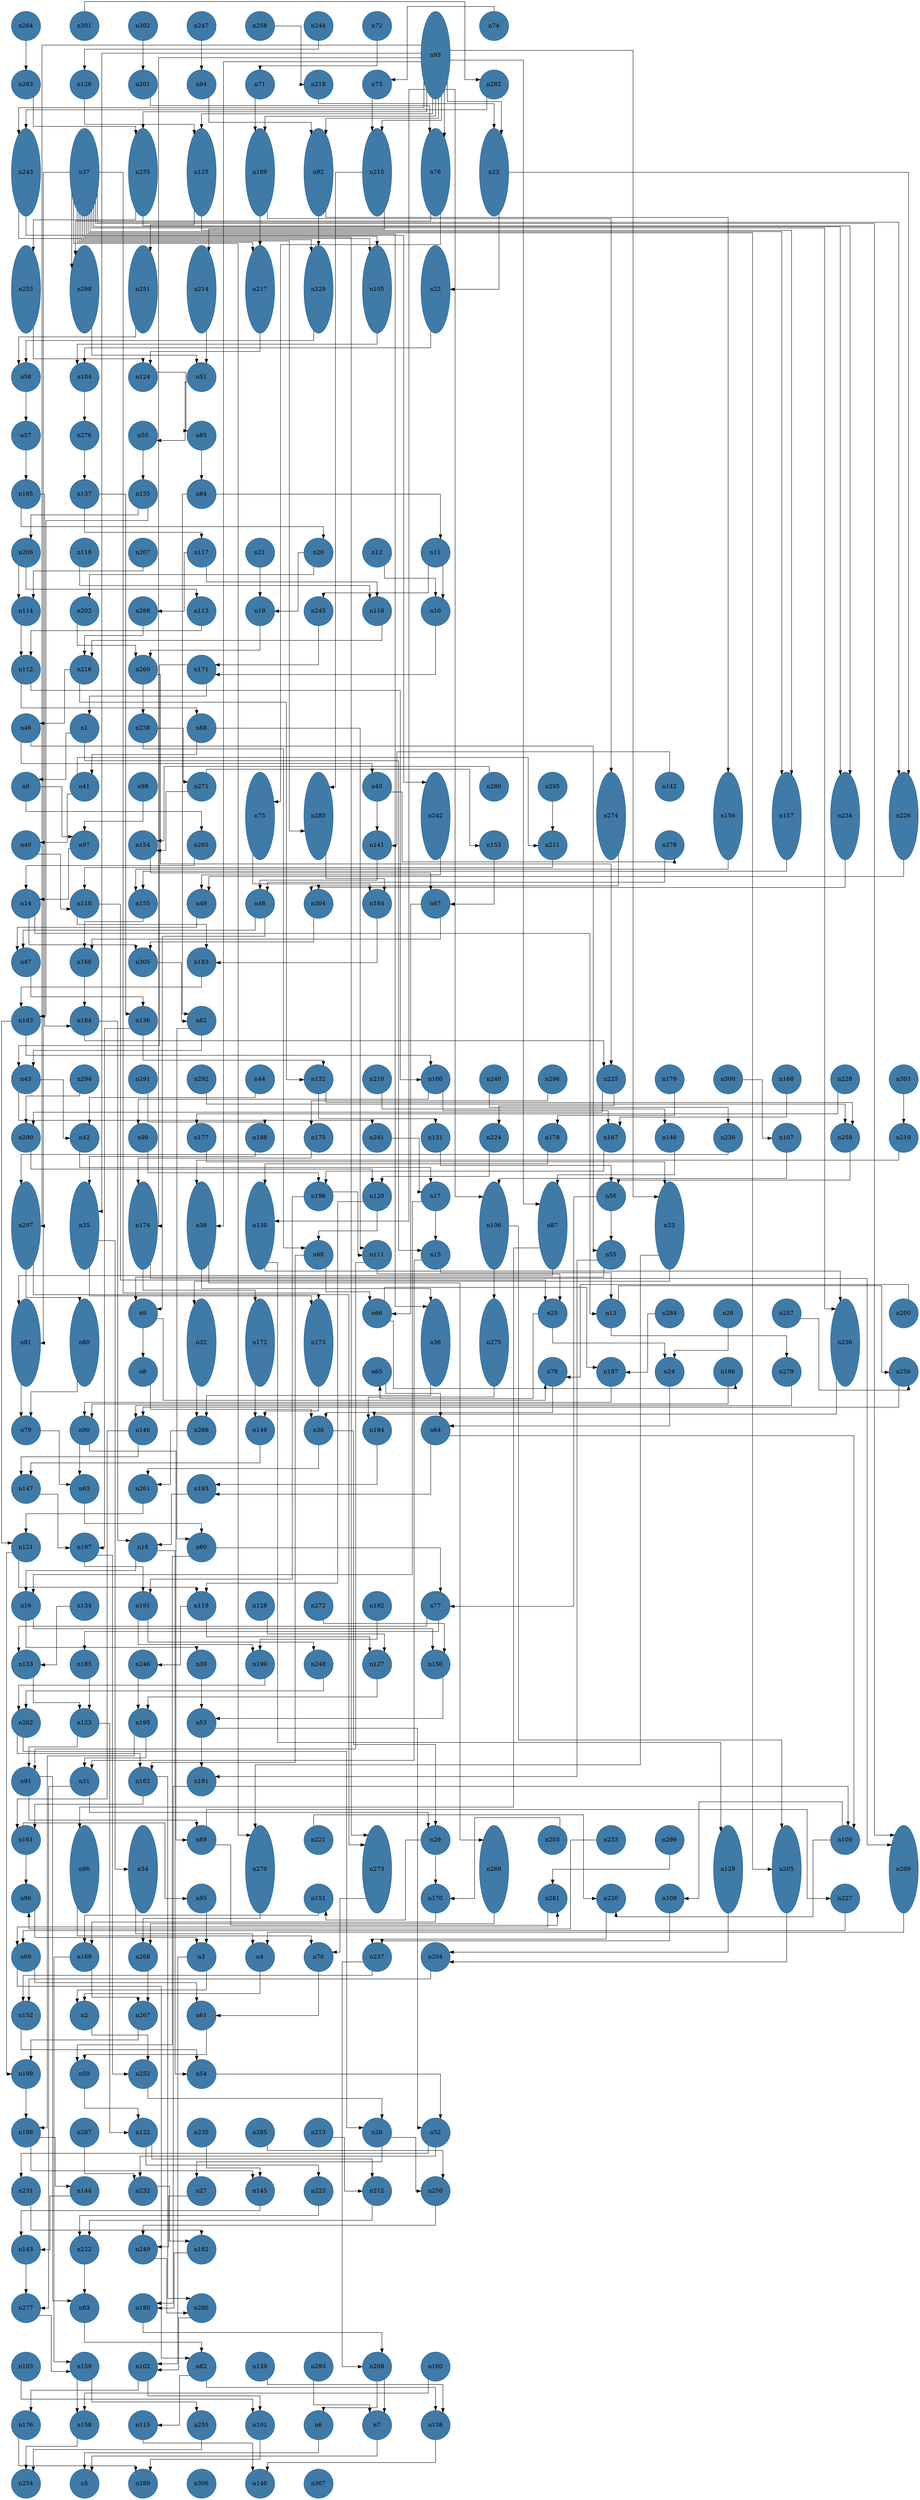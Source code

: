 //do not use DOT to generate pdf use NEATO or FDP
digraph{
layout="neato";
splines="ortho";
n264[shape="ellipse", style="filled", color="#004E8ABF", pos="0,86!", height="1", width="1"];
n264 -> n263;
n301[shape="ellipse", style="filled", color="#004E8ABF", pos="2,86!", height="1", width="1"];
n301 -> n282;
n302[shape="ellipse", style="filled", color="#004E8ABF", pos="4,86!", height="1", width="1"];
n302 -> n201;
n247[shape="ellipse", style="filled", color="#004E8ABF", pos="6,86!", height="1", width="1"];
n247 -> n94;
n258[shape="ellipse", style="filled", color="#004E8ABF", pos="8,86!", height="1", width="1"];
n258 -> n218;
n244[shape="ellipse", style="filled", color="#004E8ABF", pos="10,86!", height="1", width="1"];
n244 -> n126;
n72[shape="ellipse", style="filled", color="#004E8ABF", pos="12,86!", height="1", width="1"];
n72 -> n71;
n93[shape="ellipse", style="filled", color="#004E8ABF", pos="14,85!", height="3", width="1"];
n93 -> n92;
n93 -> n87;
n93 -> n76;
n93 -> n23;
n93 -> n33;
n93 -> n297;
n93 -> n35;
n93 -> n243;
n93 -> n174;
n93 -> n38;
n93 -> n130;
n93 -> n125;
n93 -> n235;
n93 -> n189;
n93 -> n215;
n93 -> n106;
n74[shape="ellipse", style="filled", color="#004E8ABF", pos="16,86!", height="1", width="1"];
n74 -> n73;
n263[shape="ellipse", style="filled", color="#004E8ABF", pos="0,84!", height="1", width="1"];
n263 -> n235;
n126[shape="ellipse", style="filled", color="#004E8ABF", pos="2,84!", height="1", width="1"];
n126 -> n125;
n201[shape="ellipse", style="filled", color="#004E8ABF", pos="4,84!", height="1", width="1"];
n201 -> n76;
n94[shape="ellipse", style="filled", color="#004E8ABF", pos="6,84!", height="1", width="1"];
n94 -> n92;
n71[shape="ellipse", style="filled", color="#004E8ABF", pos="8,84!", height="1", width="1"];
n71 -> n189;
n218[shape="ellipse", style="filled", color="#004E8ABF", pos="10,84!", height="1", width="1"];
n218 -> n23;
n73[shape="ellipse", style="filled", color="#004E8ABF", pos="12,84!", height="1", width="1"];
n73 -> n215;
n282[shape="ellipse", style="filled", color="#004E8ABF", pos="16,84!", height="1", width="1"];
n282 -> n243;
n243[shape="ellipse", style="filled", color="#004E8ABF", pos="0,81!", height="3", width="1"];
n243 -> n242;
n243 -> n105;
n37[shape="ellipse", style="filled", color="#004E8ABF", pos="2,81!", height="3", width="1"];
n37 -> n81;
n37 -> n173;
n37 -> n283;
n37 -> n270;
n37 -> n36;
n37 -> n298;
n37 -> n273;
n37 -> n236;
n37 -> n157;
n37 -> n234;
n37 -> n217;
n37 -> n229;
n37 -> n226;
n37 -> n105;
n37 -> n205;
n37 -> n209;
n235[shape="ellipse", style="filled", color="#004E8ABF", pos="4,81!", height="3", width="1"];
n235 -> n253;
n235 -> n234;
n125[shape="ellipse", style="filled", color="#004E8ABF", pos="6,81!", height="3", width="1"];
n125 -> n251;
n125 -> n157;
n189[shape="ellipse", style="filled", color="#004E8ABF", pos="8,81!", height="3", width="1"];
n189 -> n274;
n189 -> n217;
n92[shape="ellipse", style="filled", color="#004E8ABF", pos="10,81!", height="3", width="1"];
n92 -> n156;
n92 -> n229;
n215[shape="ellipse", style="filled", color="#004E8ABF", pos="12,81!", height="3", width="1"];
n215 -> n214;
n215 -> n283;
n76[shape="ellipse", style="filled", color="#004E8ABF", pos="14,81!", height="3", width="1"];
n76 -> n298;
n76 -> n75;
n23[shape="ellipse", style="filled", color="#004E8ABF", pos="16,81!", height="3", width="1"];
n23 -> n226;
n23 -> n22;
n253[shape="ellipse", style="filled", color="#004E8ABF", pos="0,77!", height="3", width="1"];
n253 -> n124;
n298[shape="ellipse", style="filled", color="#004E8ABF", pos="2,77!", height="3", width="1"];
n298 -> n51;
n251[shape="ellipse", style="filled", color="#004E8ABF", pos="4,77!", height="3", width="1"];
n251 -> n58;
n214[shape="ellipse", style="filled", color="#004E8ABF", pos="6,77!", height="3", width="1"];
n214 -> n51;
n217[shape="ellipse", style="filled", color="#004E8ABF", pos="8,77!", height="3", width="1"];
n217 -> n124;
n229[shape="ellipse", style="filled", color="#004E8ABF", pos="10,77!", height="3", width="1"];
n229 -> n58;
n105[shape="ellipse", style="filled", color="#004E8ABF", pos="12,77!", height="3", width="1"];
n105 -> n104;
n22[shape="ellipse", style="filled", color="#004E8ABF", pos="14,77!", height="3", width="1"];
n22 -> n104;
n58[shape="ellipse", style="filled", color="#004E8ABF", pos="0,74!", height="1", width="1"];
n58 -> n57;
n104[shape="ellipse", style="filled", color="#004E8ABF", pos="2,74!", height="1", width="1"];
n104 -> n276;
n124[shape="ellipse", style="filled", color="#004E8ABF", pos="4,74!", height="1", width="1"];
n124 -> n85;
n51[shape="ellipse", style="filled", color="#004E8ABF", pos="6,74!", height="1", width="1"];
n51 -> n50;
n57[shape="ellipse", style="filled", color="#004E8ABF", pos="0,72!", height="1", width="1"];
n57 -> n165;
n276[shape="ellipse", style="filled", color="#004E8ABF", pos="2,72!", height="1", width="1"];
n276 -> n137;
n50[shape="ellipse", style="filled", color="#004E8ABF", pos="4,72!", height="1", width="1"];
n50 -> n135;
n85[shape="ellipse", style="filled", color="#004E8ABF", pos="6,72!", height="1", width="1"];
n85 -> n84;
n165[shape="ellipse", style="filled", color="#004E8ABF", pos="0,70!", height="1", width="1"];
n165 -> n164;
n165 -> n20;
n137[shape="ellipse", style="filled", color="#004E8ABF", pos="2,70!", height="1", width="1"];
n137 -> n136;
n137 -> n117;
n135[shape="ellipse", style="filled", color="#004E8ABF", pos="4,70!", height="1", width="1"];
n135 -> n163;
n135 -> n206;
n84[shape="ellipse", style="filled", color="#004E8ABF", pos="6,70!", height="1", width="1"];
n84 -> n62;
n84 -> n11;
n206[shape="ellipse", style="filled", color="#004E8ABF", pos="0,68!", height="1", width="1"];
n206 -> n114;
n206 -> n113;
n118[shape="ellipse", style="filled", color="#004E8ABF", pos="2,68!", height="1", width="1"];
n118 -> n116;
n207[shape="ellipse", style="filled", color="#004E8ABF", pos="4,68!", height="1", width="1"];
n207 -> n114;
n117[shape="ellipse", style="filled", color="#004E8ABF", pos="6,68!", height="1", width="1"];
n117 -> n288;
n117 -> n116;
n21[shape="ellipse", style="filled", color="#004E8ABF", pos="8,68!", height="1", width="1"];
n21 -> n19;
n20[shape="ellipse", style="filled", color="#004E8ABF", pos="10,68!", height="1", width="1"];
n20 -> n202;
n20 -> n19;
n12[shape="ellipse", style="filled", color="#004E8ABF", pos="12,68!", height="1", width="1"];
n12 -> n10;
n11[shape="ellipse", style="filled", color="#004E8ABF", pos="14,68!", height="1", width="1"];
n11 -> n245;
n11 -> n10;
n114[shape="ellipse", style="filled", color="#004E8ABF", pos="0,66!", height="1", width="1"];
n114 -> n112;
n202[shape="ellipse", style="filled", color="#004E8ABF", pos="2,66!", height="1", width="1"];
n202 -> n260;
n288[shape="ellipse", style="filled", color="#004E8ABF", pos="4,66!", height="1", width="1"];
n288 -> n216;
n113[shape="ellipse", style="filled", color="#004E8ABF", pos="6,66!", height="1", width="1"];
n113 -> n112;
n19[shape="ellipse", style="filled", color="#004E8ABF", pos="8,66!", height="1", width="1"];
n19 -> n260;
n245[shape="ellipse", style="filled", color="#004E8ABF", pos="10,66!", height="1", width="1"];
n245 -> n171;
n116[shape="ellipse", style="filled", color="#004E8ABF", pos="12,66!", height="1", width="1"];
n116 -> n216;
n10[shape="ellipse", style="filled", color="#004E8ABF", pos="14,66!", height="1", width="1"];
n10 -> n171;
n112[shape="ellipse", style="filled", color="#004E8ABF", pos="0,64!", height="1", width="1"];
n112 -> n100;
n112 -> n88;
n216[shape="ellipse", style="filled", color="#004E8ABF", pos="2,64!", height="1", width="1"];
n216 -> n132;
n216 -> n46;
n260[shape="ellipse", style="filled", color="#004E8ABF", pos="4,64!", height="1", width="1"];
n260 -> n225;
n260 -> n238;
n171[shape="ellipse", style="filled", color="#004E8ABF", pos="6,64!", height="1", width="1"];
n171 -> n1;
n171 -> n43;
n46[shape="ellipse", style="filled", color="#004E8ABF", pos="0,62!", height="1", width="1"];
n46 -> n45;
n46 -> n55;
n1[shape="ellipse", style="filled", color="#004E8ABF", pos="2,62!", height="1", width="1"];
n1 -> n0;
n1 -> n15;
n238[shape="ellipse", style="filled", color="#004E8ABF", pos="4,62!", height="1", width="1"];
n238 -> n68;
n238 -> n271;
n88[shape="ellipse", style="filled", color="#004E8ABF", pos="6,62!", height="1", width="1"];
n88 -> n111;
n88 -> n41;
n0[shape="ellipse", style="filled", color="#004E8ABF", pos="0,60!", height="1", width="1"];
n0 -> n265;
n0 -> n97;
n41[shape="ellipse", style="filled", color="#004E8ABF", pos="2,60!", height="1", width="1"];
n41 -> n211;
n41 -> n40;
n98[shape="ellipse", style="filled", color="#004E8ABF", pos="4,60!", height="1", width="1"];
n98 -> n97;
n271[shape="ellipse", style="filled", color="#004E8ABF", pos="6,60!", height="1", width="1"];
n271 -> n154;
n271 -> n153;
n75[shape="ellipse", style="filled", color="#004E8ABF", pos="8,59!", height="3", width="1"];
n75 -> n184;
n283[shape="ellipse", style="filled", color="#004E8ABF", pos="10,59!", height="3", width="1"];
n283 -> n184;
n45[shape="ellipse", style="filled", color="#004E8ABF", pos="12,60!", height="1", width="1"];
n45 -> n141;
n45 -> n278;
n242[shape="ellipse", style="filled", color="#004E8ABF", pos="14,59!", height="3", width="1"];
n242 -> n49;
n286[shape="ellipse", style="filled", color="#004E8ABF", pos="16,60!", height="1", width="1"];
n286 -> n154;
n295[shape="ellipse", style="filled", color="#004E8ABF", pos="18,60!", height="1", width="1"];
n295 -> n211;
n274[shape="ellipse", style="filled", color="#004E8ABF", pos="20,59!", height="3", width="1"];
n274 -> n304;
n142[shape="ellipse", style="filled", color="#004E8ABF", pos="22,60!", height="1", width="1"];
n142 -> n141;
n156[shape="ellipse", style="filled", color="#004E8ABF", pos="24,59!", height="3", width="1"];
n156 -> n155;
n157[shape="ellipse", style="filled", color="#004E8ABF", pos="26,59!", height="3", width="1"];
n157 -> n155;
n234[shape="ellipse", style="filled", color="#004E8ABF", pos="28,59!", height="3", width="1"];
n234 -> n304;
n226[shape="ellipse", style="filled", color="#004E8ABF", pos="30,59!", height="3", width="1"];
n226 -> n49;
n40[shape="ellipse", style="filled", color="#004E8ABF", pos="0,58!", height="1", width="1"];
n40 -> n110;
n97[shape="ellipse", style="filled", color="#004E8ABF", pos="2,58!", height="1", width="1"];
n97 -> n14;
n154[shape="ellipse", style="filled", color="#004E8ABF", pos="4,58!", height="1", width="1"];
n154 -> n67;
n265[shape="ellipse", style="filled", color="#004E8ABF", pos="6,58!", height="1", width="1"];
n265 -> n14;
n141[shape="ellipse", style="filled", color="#004E8ABF", pos="12,58!", height="1", width="1"];
n141 -> n48;
n153[shape="ellipse", style="filled", color="#004E8ABF", pos="16,58!", height="1", width="1"];
n153 -> n67;
n211[shape="ellipse", style="filled", color="#004E8ABF", pos="18,58!", height="1", width="1"];
n211 -> n110;
n278[shape="ellipse", style="filled", color="#004E8ABF", pos="22,58!", height="1", width="1"];
n278 -> n48;
n14[shape="ellipse", style="filled", color="#004E8ABF", pos="0,56!", height="1", width="1"];
n14 -> n13;
n14 -> n305;
n110[shape="ellipse", style="filled", color="#004E8ABF", pos="2,56!", height="1", width="1"];
n110 -> n25;
n110 -> n183;
n155[shape="ellipse", style="filled", color="#004E8ABF", pos="4,56!", height="1", width="1"];
n155 -> n166;
n49[shape="ellipse", style="filled", color="#004E8ABF", pos="6,56!", height="1", width="1"];
n49 -> n47;
n48[shape="ellipse", style="filled", color="#004E8ABF", pos="8,56!", height="1", width="1"];
n48 -> n47;
n48 -> n9;
n304[shape="ellipse", style="filled", color="#004E8ABF", pos="10,56!", height="1", width="1"];
n304 -> n305;
n184[shape="ellipse", style="filled", color="#004E8ABF", pos="12,56!", height="1", width="1"];
n184 -> n183;
n67[shape="ellipse", style="filled", color="#004E8ABF", pos="14,56!", height="1", width="1"];
n67 -> n166;
n67 -> n66;
n47[shape="ellipse", style="filled", color="#004E8ABF", pos="0,54!", height="1", width="1"];
n47 -> n136;
n166[shape="ellipse", style="filled", color="#004E8ABF", pos="2,54!", height="1", width="1"];
n166 -> n164;
n305[shape="ellipse", style="filled", color="#004E8ABF", pos="4,54!", height="1", width="1"];
n305 -> n62;
n183[shape="ellipse", style="filled", color="#004E8ABF", pos="6,54!", height="1", width="1"];
n183 -> n163;
n163[shape="ellipse", style="filled", color="#004E8ABF", pos="0,52!", height="1", width="1"];
n163 -> n121;
n163 -> n100;
n164[shape="ellipse", style="filled", color="#004E8ABF", pos="2,52!", height="1", width="1"];
n164 -> n18;
n164 -> n225;
n136[shape="ellipse", style="filled", color="#004E8ABF", pos="4,52!", height="1", width="1"];
n136 -> n132;
n136 -> n197;
n62[shape="ellipse", style="filled", color="#004E8ABF", pos="6,52!", height="1", width="1"];
n62 -> n60;
n62 -> n43;
n43[shape="ellipse", style="filled", color="#004E8ABF", pos="0,50!", height="1", width="1"];
n43 -> n241;
n43 -> n42;
n294[shape="ellipse", style="filled", color="#004E8ABF", pos="2,50!", height="1", width="1"];
n294 -> n290;
n291[shape="ellipse", style="filled", color="#004E8ABF", pos="4,50!", height="1", width="1"];
n291 -> n188;
n292[shape="ellipse", style="filled", color="#004E8ABF", pos="6,50!", height="1", width="1"];
n292 -> n259;
n44[shape="ellipse", style="filled", color="#004E8ABF", pos="8,50!", height="1", width="1"];
n44 -> n42;
n132[shape="ellipse", style="filled", color="#004E8ABF", pos="10,50!", height="1", width="1"];
n132 -> n131;
n132 -> n259;
n210[shape="ellipse", style="filled", color="#004E8ABF", pos="12,50!", height="1", width="1"];
n210 -> n146;
n100[shape="ellipse", style="filled", color="#004E8ABF", pos="14,50!", height="1", width="1"];
n100 -> n167;
n100 -> n99;
n240[shape="ellipse", style="filled", color="#004E8ABF", pos="16,50!", height="1", width="1"];
n240 -> n239;
n296[shape="ellipse", style="filled", color="#004E8ABF", pos="18,50!", height="1", width="1"];
n296 -> n175;
n225[shape="ellipse", style="filled", color="#004E8ABF", pos="20,50!", height="1", width="1"];
n225 -> n224;
n225 -> n290;
n179[shape="ellipse", style="filled", color="#004E8ABF", pos="22,50!", height="1", width="1"];
n179 -> n178;
n300[shape="ellipse", style="filled", color="#004E8ABF", pos="24,50!", height="1", width="1"];
n300 -> n107;
n168[shape="ellipse", style="filled", color="#004E8ABF", pos="26,50!", height="1", width="1"];
n168 -> n167;
n228[shape="ellipse", style="filled", color="#004E8ABF", pos="28,50!", height="1", width="1"];
n228 -> n177;
n303[shape="ellipse", style="filled", color="#004E8ABF", pos="30,50!", height="1", width="1"];
n303 -> n219;
n290[shape="ellipse", style="filled", color="#004E8ABF", pos="0,48!", height="1", width="1"];
n290 -> n120;
n42[shape="ellipse", style="filled", color="#004E8ABF", pos="2,48!", height="1", width="1"];
n42 -> n17;
n99[shape="ellipse", style="filled", color="#004E8ABF", pos="4,48!", height="1", width="1"];
n99 -> n196;
n177[shape="ellipse", style="filled", color="#004E8ABF", pos="6,48!", height="1", width="1"];
n177 -> n33;
n188[shape="ellipse", style="filled", color="#004E8ABF", pos="8,48!", height="1", width="1"];
n188 -> n35;
n175[shape="ellipse", style="filled", color="#004E8ABF", pos="10,48!", height="1", width="1"];
n175 -> n174;
n241[shape="ellipse", style="filled", color="#004E8ABF", pos="12,48!", height="1", width="1"];
n241 -> n17;
n131[shape="ellipse", style="filled", color="#004E8ABF", pos="14,48!", height="1", width="1"];
n131 -> n56;
n224[shape="ellipse", style="filled", color="#004E8ABF", pos="16,48!", height="1", width="1"];
n224 -> n120;
n178[shape="ellipse", style="filled", color="#004E8ABF", pos="18,48!", height="1", width="1"];
n178 -> n130;
n167[shape="ellipse", style="filled", color="#004E8ABF", pos="20,48!", height="1", width="1"];
n167 -> n196;
n146[shape="ellipse", style="filled", color="#004E8ABF", pos="22,48!", height="1", width="1"];
n146 -> n87;
n239[shape="ellipse", style="filled", color="#004E8ABF", pos="24,48!", height="1", width="1"];
n239 -> n297;
n107[shape="ellipse", style="filled", color="#004E8ABF", pos="26,48!", height="1", width="1"];
n107 -> n106;
n259[shape="ellipse", style="filled", color="#004E8ABF", pos="28,48!", height="1", width="1"];
n259 -> n56;
n219[shape="ellipse", style="filled", color="#004E8ABF", pos="30,48!", height="1", width="1"];
n219 -> n38;
n297[shape="ellipse", style="filled", color="#004E8ABF", pos="0,45!", height="3", width="1"];
n297 -> n273;
n297 -> n80;
n35[shape="ellipse", style="filled", color="#004E8ABF", pos="2,45!", height="3", width="1"];
n35 -> n173;
n35 -> n34;
n174[shape="ellipse", style="filled", color="#004E8ABF", pos="4,45!", height="3", width="1"];
n174 -> n172;
n174 -> n209;
n38[shape="ellipse", style="filled", color="#004E8ABF", pos="6,45!", height="3", width="1"];
n38 -> n36;
n38 -> n269;
n130[shape="ellipse", style="filled", color="#004E8ABF", pos="8,45!", height="3", width="1"];
n130 -> n236;
n130 -> n129;
n196[shape="ellipse", style="filled", color="#004E8ABF", pos="10,46!", height="1", width="1"];
n196 -> n111;
n196 -> n191;
n120[shape="ellipse", style="filled", color="#004E8ABF", pos="12,46!", height="1", width="1"];
n120 -> n68;
n120 -> n119;
n17[shape="ellipse", style="filled", color="#004E8ABF", pos="14,46!", height="1", width="1"];
n17 -> n16;
n17 -> n15;
n106[shape="ellipse", style="filled", color="#004E8ABF", pos="16,45!", height="3", width="1"];
n106 -> n275;
n106 -> n205;
n87[shape="ellipse", style="filled", color="#004E8ABF", pos="18,45!", height="3", width="1"];
n87 -> n81;
n87 -> n86;
n56[shape="ellipse", style="filled", color="#004E8ABF", pos="20,46!", height="1", width="1"];
n56 -> n55;
n56 -> n77;
n33[shape="ellipse", style="filled", color="#004E8ABF", pos="22,45!", height="3", width="1"];
n33 -> n32;
n33 -> n270;
n68[shape="ellipse", style="filled", color="#004E8ABF", pos="10,44!", height="1", width="1"];
n68 -> n162;
n68 -> n66;
n111[shape="ellipse", style="filled", color="#004E8ABF", pos="12,44!", height="1", width="1"];
n111 -> n25;
n111 -> n91;
n15[shape="ellipse", style="filled", color="#004E8ABF", pos="14,44!", height="1", width="1"];
n15 -> n13;
n15 -> n31;
n55[shape="ellipse", style="filled", color="#004E8ABF", pos="20,44!", height="1", width="1"];
n55 -> n9;
n55 -> n181;
n81[shape="ellipse", style="filled", color="#004E8ABF", pos="0,41!", height="3", width="1"];
n81 -> n79;
n80[shape="ellipse", style="filled", color="#004E8ABF", pos="2,41!", height="3", width="1"];
n80 -> n79;
n9[shape="ellipse", style="filled", color="#004E8ABF", pos="4,42!", height="1", width="1"];
n9 -> n8;
n9 -> n78;
n32[shape="ellipse", style="filled", color="#004E8ABF", pos="6,41!", height="3", width="1"];
n32 -> n266;
n172[shape="ellipse", style="filled", color="#004E8ABF", pos="8,41!", height="3", width="1"];
n172 -> n149;
n173[shape="ellipse", style="filled", color="#004E8ABF", pos="10,41!", height="3", width="1"];
n173 -> n149;
n66[shape="ellipse", style="filled", color="#004E8ABF", pos="12,42!", height="1", width="1"];
n66 -> n187;
n66 -> n186;
n36[shape="ellipse", style="filled", color="#004E8ABF", pos="14,41!", height="3", width="1"];
n36 -> n266;
n275[shape="ellipse", style="filled", color="#004E8ABF", pos="16,41!", height="3", width="1"];
n275 -> n194;
n25[shape="ellipse", style="filled", color="#004E8ABF", pos="18,42!", height="1", width="1"];
n25 -> n24;
n25 -> n65;
n13[shape="ellipse", style="filled", color="#004E8ABF", pos="20,42!", height="1", width="1"];
n13 -> n279;
n13 -> n256;
n284[shape="ellipse", style="filled", color="#004E8ABF", pos="22,42!", height="1", width="1"];
n284 -> n187;
n26[shape="ellipse", style="filled", color="#004E8ABF", pos="24,42!", height="1", width="1"];
n26 -> n24;
n257[shape="ellipse", style="filled", color="#004E8ABF", pos="26,42!", height="1", width="1"];
n257 -> n256;
n236[shape="ellipse", style="filled", color="#004E8ABF", pos="28,41!", height="3", width="1"];
n236 -> n194;
n200[shape="ellipse", style="filled", color="#004E8ABF", pos="30,42!", height="1", width="1"];
n200 -> n78;
n8[shape="ellipse", style="filled", color="#004E8ABF", pos="4,40!", height="1", width="1"];
n8 -> n30;
n65[shape="ellipse", style="filled", color="#004E8ABF", pos="12,40!", height="1", width="1"];
n65 -> n64;
n78[shape="ellipse", style="filled", color="#004E8ABF", pos="18,40!", height="1", width="1"];
n78 -> n30;
n187[shape="ellipse", style="filled", color="#004E8ABF", pos="20,40!", height="1", width="1"];
n187 -> n90;
n24[shape="ellipse", style="filled", color="#004E8ABF", pos="22,40!", height="1", width="1"];
n24 -> n64;
n186[shape="ellipse", style="filled", color="#004E8ABF", pos="24,40!", height="1", width="1"];
n186 -> n90;
n279[shape="ellipse", style="filled", color="#004E8ABF", pos="26,40!", height="1", width="1"];
n279 -> n148;
n256[shape="ellipse", style="filled", color="#004E8ABF", pos="30,40!", height="1", width="1"];
n256 -> n148;
n79[shape="ellipse", style="filled", color="#004E8ABF", pos="0,38!", height="1", width="1"];
n79 -> n63;
n90[shape="ellipse", style="filled", color="#004E8ABF", pos="2,38!", height="1", width="1"];
n90 -> n63;
n90 -> n89;
n148[shape="ellipse", style="filled", color="#004E8ABF", pos="4,38!", height="1", width="1"];
n148 -> n147;
n148 -> n161;
n266[shape="ellipse", style="filled", color="#004E8ABF", pos="6,38!", height="1", width="1"];
n266 -> n261;
n149[shape="ellipse", style="filled", color="#004E8ABF", pos="8,38!", height="1", width="1"];
n149 -> n147;
n30[shape="ellipse", style="filled", color="#004E8ABF", pos="10,38!", height="1", width="1"];
n30 -> n29;
n30 -> n261;
n194[shape="ellipse", style="filled", color="#004E8ABF", pos="12,38!", height="1", width="1"];
n194 -> n193;
n64[shape="ellipse", style="filled", color="#004E8ABF", pos="14,38!", height="1", width="1"];
n64 -> n109;
n64 -> n193;
n147[shape="ellipse", style="filled", color="#004E8ABF", pos="0,36!", height="1", width="1"];
n147 -> n197;
n63[shape="ellipse", style="filled", color="#004E8ABF", pos="2,36!", height="1", width="1"];
n63 -> n60;
n261[shape="ellipse", style="filled", color="#004E8ABF", pos="4,36!", height="1", width="1"];
n261 -> n121;
n193[shape="ellipse", style="filled", color="#004E8ABF", pos="6,36!", height="1", width="1"];
n193 -> n18;
n121[shape="ellipse", style="filled", color="#004E8ABF", pos="0,34!", height="1", width="1"];
n121 -> n199;
n121 -> n119;
n197[shape="ellipse", style="filled", color="#004E8ABF", pos="2,34!", height="1", width="1"];
n197 -> n252;
n197 -> n191;
n18[shape="ellipse", style="filled", color="#004E8ABF", pos="4,34!", height="1", width="1"];
n18 -> n16;
n18 -> n54;
n60[shape="ellipse", style="filled", color="#004E8ABF", pos="6,34!", height="1", width="1"];
n60 -> n59;
n60 -> n77;
n16[shape="ellipse", style="filled", color="#004E8ABF", pos="0,32!", height="1", width="1"];
n16 -> n39;
n16 -> n150;
n134[shape="ellipse", style="filled", color="#004E8ABF", pos="2,32!", height="1", width="1"];
n134 -> n133;
n191[shape="ellipse", style="filled", color="#004E8ABF", pos="4,32!", height="1", width="1"];
n191 -> n190;
n191 -> n248;
n119[shape="ellipse", style="filled", color="#004E8ABF", pos="6,32!", height="1", width="1"];
n119 -> n246;
n119 -> n127;
n128[shape="ellipse", style="filled", color="#004E8ABF", pos="8,32!", height="1", width="1"];
n128 -> n127;
n272[shape="ellipse", style="filled", color="#004E8ABF", pos="10,32!", height="1", width="1"];
n272 -> n150;
n192[shape="ellipse", style="filled", color="#004E8ABF", pos="12,32!", height="1", width="1"];
n192 -> n190;
n77[shape="ellipse", style="filled", color="#004E8ABF", pos="14,32!", height="1", width="1"];
n77 -> n133;
n77 -> n185;
n133[shape="ellipse", style="filled", color="#004E8ABF", pos="0,30!", height="1", width="1"];
n133 -> n123;
n185[shape="ellipse", style="filled", color="#004E8ABF", pos="2,30!", height="1", width="1"];
n185 -> n123;
n246[shape="ellipse", style="filled", color="#004E8ABF", pos="4,30!", height="1", width="1"];
n246 -> n195;
n39[shape="ellipse", style="filled", color="#004E8ABF", pos="6,30!", height="1", width="1"];
n39 -> n53;
n190[shape="ellipse", style="filled", color="#004E8ABF", pos="8,30!", height="1", width="1"];
n190 -> n262;
n248[shape="ellipse", style="filled", color="#004E8ABF", pos="10,30!", height="1", width="1"];
n248 -> n262;
n127[shape="ellipse", style="filled", color="#004E8ABF", pos="12,30!", height="1", width="1"];
n127 -> n195;
n150[shape="ellipse", style="filled", color="#004E8ABF", pos="14,30!", height="1", width="1"];
n150 -> n53;
n262[shape="ellipse", style="filled", color="#004E8ABF", pos="0,28!", height="1", width="1"];
n262 -> n28;
n262 -> n162;
n123[shape="ellipse", style="filled", color="#004E8ABF", pos="2,28!", height="1", width="1"];
n123 -> n122;
n123 -> n91;
n195[shape="ellipse", style="filled", color="#004E8ABF", pos="4,28!", height="1", width="1"];
n195 -> n198;
n195 -> n31;
n53[shape="ellipse", style="filled", color="#004E8ABF", pos="6,28!", height="1", width="1"];
n53 -> n52;
n53 -> n181;
n91[shape="ellipse", style="filled", color="#004E8ABF", pos="0,26!", height="1", width="1"];
n91 -> n83;
n91 -> n89;
n31[shape="ellipse", style="filled", color="#004E8ABF", pos="2,26!", height="1", width="1"];
n31 -> n29;
n31 -> n277;
n162[shape="ellipse", style="filled", color="#004E8ABF", pos="4,26!", height="1", width="1"];
n162 -> n161;
n162 -> n280;
n181[shape="ellipse", style="filled", color="#004E8ABF", pos="6,26!", height="1", width="1"];
n181 -> n180;
n181 -> n109;
n161[shape="ellipse", style="filled", color="#004E8ABF", pos="0,24!", height="1", width="1"];
n161 -> n96;
n161 -> n95;
n86[shape="ellipse", style="filled", color="#004E8ABF", pos="2,23!", height="3", width="1"];
n86 -> n70;
n34[shape="ellipse", style="filled", color="#004E8ABF", pos="4,23!", height="3", width="1"];
n34 -> n4;
n89[shape="ellipse", style="filled", color="#004E8ABF", pos="6,24!", height="1", width="1"];
n89 -> n227;
n89 -> n281;
n270[shape="ellipse", style="filled", color="#004E8ABF", pos="8,23!", height="3", width="1"];
n270 -> n268;
n221[shape="ellipse", style="filled", color="#004E8ABF", pos="10,24!", height="1", width="1"];
n221 -> n220;
n273[shape="ellipse", style="filled", color="#004E8ABF", pos="12,23!", height="3", width="1"];
n273 -> n70;
n29[shape="ellipse", style="filled", color="#004E8ABF", pos="14,24!", height="1", width="1"];
n29 -> n151;
n29 -> n170;
n269[shape="ellipse", style="filled", color="#004E8ABF", pos="16,23!", height="3", width="1"];
n269 -> n268;
n203[shape="ellipse", style="filled", color="#004E8ABF", pos="18,24!", height="1", width="1"];
n203 -> n170;
n233[shape="ellipse", style="filled", color="#004E8ABF", pos="20,24!", height="1", width="1"];
n233 -> n96;
n299[shape="ellipse", style="filled", color="#004E8ABF", pos="22,24!", height="1", width="1"];
n299 -> n281;
n129[shape="ellipse", style="filled", color="#004E8ABF", pos="24,23!", height="3", width="1"];
n129 -> n204;
n205[shape="ellipse", style="filled", color="#004E8ABF", pos="26,23!", height="3", width="1"];
n205 -> n204;
n109[shape="ellipse", style="filled", color="#004E8ABF", pos="28,24!", height="1", width="1"];
n109 -> n220;
n109 -> n108;
n209[shape="ellipse", style="filled", color="#004E8ABF", pos="30,23!", height="3", width="1"];
n209 -> n4;
n96[shape="ellipse", style="filled", color="#004E8ABF", pos="0,22!", height="1", width="1"];
n96 -> n3;
n95[shape="ellipse", style="filled", color="#004E8ABF", pos="6,22!", height="1", width="1"];
n95 -> n3;
n151[shape="ellipse", style="filled", color="#004E8ABF", pos="10,22!", height="1", width="1"];
n151 -> n169;
n170[shape="ellipse", style="filled", color="#004E8ABF", pos="14,22!", height="1", width="1"];
n170 -> n169;
n281[shape="ellipse", style="filled", color="#004E8ABF", pos="18,22!", height="1", width="1"];
n281 -> n69;
n220[shape="ellipse", style="filled", color="#004E8ABF", pos="20,22!", height="1", width="1"];
n220 -> n237;
n108[shape="ellipse", style="filled", color="#004E8ABF", pos="22,22!", height="1", width="1"];
n108 -> n237;
n227[shape="ellipse", style="filled", color="#004E8ABF", pos="28,22!", height="1", width="1"];
n227 -> n69;
n69[shape="ellipse", style="filled", color="#004E8ABF", pos="0,20!", height="1", width="1"];
n69 -> n61;
n69 -> n82;
n169[shape="ellipse", style="filled", color="#004E8ABF", pos="2,20!", height="1", width="1"];
n169 -> n159;
n169 -> n267;
n268[shape="ellipse", style="filled", color="#004E8ABF", pos="4,20!", height="1", width="1"];
n268 -> n267;
n3[shape="ellipse", style="filled", color="#004E8ABF", pos="6,20!", height="1", width="1"];
n3 -> n2;
n3 -> n102;
n4[shape="ellipse", style="filled", color="#004E8ABF", pos="8,20!", height="1", width="1"];
n4 -> n2;
n70[shape="ellipse", style="filled", color="#004E8ABF", pos="10,20!", height="1", width="1"];
n70 -> n61;
n237[shape="ellipse", style="filled", color="#004E8ABF", pos="12,20!", height="1", width="1"];
n237 -> n152;
n237 -> n208;
n204[shape="ellipse", style="filled", color="#004E8ABF", pos="14,20!", height="1", width="1"];
n204 -> n152;
n152[shape="ellipse", style="filled", color="#004E8ABF", pos="0,18!", height="1", width="1"];
n152 -> n54;
n2[shape="ellipse", style="filled", color="#004E8ABF", pos="2,18!", height="1", width="1"];
n2 -> n252;
n267[shape="ellipse", style="filled", color="#004E8ABF", pos="4,18!", height="1", width="1"];
n267 -> n199;
n61[shape="ellipse", style="filled", color="#004E8ABF", pos="6,18!", height="1", width="1"];
n61 -> n59;
n199[shape="ellipse", style="filled", color="#004E8ABF", pos="0,16!", height="1", width="1"];
n199 -> n198;
n59[shape="ellipse", style="filled", color="#004E8ABF", pos="2,16!", height="1", width="1"];
n59 -> n122;
n252[shape="ellipse", style="filled", color="#004E8ABF", pos="4,16!", height="1", width="1"];
n252 -> n28;
n54[shape="ellipse", style="filled", color="#004E8ABF", pos="6,16!", height="1", width="1"];
n54 -> n52;
n198[shape="ellipse", style="filled", color="#004E8ABF", pos="0,14!", height="1", width="1"];
n198 -> n144;
n198 -> n145;
n287[shape="ellipse", style="filled", color="#004E8ABF", pos="2,14!", height="1", width="1"];
n287 -> n232;
n122[shape="ellipse", style="filled", color="#004E8ABF", pos="4,14!", height="1", width="1"];
n122 -> n212;
n122 -> n223;
n230[shape="ellipse", style="filled", color="#004E8ABF", pos="6,14!", height="1", width="1"];
n230 -> n145;
n285[shape="ellipse", style="filled", color="#004E8ABF", pos="8,14!", height="1", width="1"];
n285 -> n250;
n213[shape="ellipse", style="filled", color="#004E8ABF", pos="10,14!", height="1", width="1"];
n213 -> n212;
n28[shape="ellipse", style="filled", color="#004E8ABF", pos="12,14!", height="1", width="1"];
n28 -> n27;
n28 -> n250;
n52[shape="ellipse", style="filled", color="#004E8ABF", pos="14,14!", height="1", width="1"];
n52 -> n231;
n52 -> n232;
n231[shape="ellipse", style="filled", color="#004E8ABF", pos="0,12!", height="1", width="1"];
n231 -> n182;
n144[shape="ellipse", style="filled", color="#004E8ABF", pos="2,12!", height="1", width="1"];
n144 -> n143;
n232[shape="ellipse", style="filled", color="#004E8ABF", pos="4,12!", height="1", width="1"];
n232 -> n182;
n27[shape="ellipse", style="filled", color="#004E8ABF", pos="6,12!", height="1", width="1"];
n27 -> n249;
n145[shape="ellipse", style="filled", color="#004E8ABF", pos="8,12!", height="1", width="1"];
n145 -> n143;
n223[shape="ellipse", style="filled", color="#004E8ABF", pos="10,12!", height="1", width="1"];
n223 -> n222;
n212[shape="ellipse", style="filled", color="#004E8ABF", pos="12,12!", height="1", width="1"];
n212 -> n222;
n250[shape="ellipse", style="filled", color="#004E8ABF", pos="14,12!", height="1", width="1"];
n250 -> n249;
n143[shape="ellipse", style="filled", color="#004E8ABF", pos="0,10!", height="1", width="1"];
n143 -> n277;
n222[shape="ellipse", style="filled", color="#004E8ABF", pos="2,10!", height="1", width="1"];
n222 -> n83;
n249[shape="ellipse", style="filled", color="#004E8ABF", pos="4,10!", height="1", width="1"];
n249 -> n280;
n182[shape="ellipse", style="filled", color="#004E8ABF", pos="6,10!", height="1", width="1"];
n182 -> n180;
n277[shape="ellipse", style="filled", color="#004E8ABF", pos="0,8!", height="1", width="1"];
n277 -> n159;
n83[shape="ellipse", style="filled", color="#004E8ABF", pos="2,8!", height="1", width="1"];
n83 -> n82;
n180[shape="ellipse", style="filled", color="#004E8ABF", pos="4,8!", height="1", width="1"];
n180 -> n208;
n280[shape="ellipse", style="filled", color="#004E8ABF", pos="6,8!", height="1", width="1"];
n280 -> n102;
n103[shape="ellipse", style="filled", color="#004E8ABF", pos="0,6!", height="1", width="1"];
n103 -> n101;
n159[shape="ellipse", style="filled", color="#004E8ABF", pos="2,6!", height="1", width="1"];
n159 -> n158;
n159 -> n255;
n102[shape="ellipse", style="filled", color="#004E8ABF", pos="4,6!", height="1", width="1"];
n102 -> n176;
n102 -> n101;
n82[shape="ellipse", style="filled", color="#004E8ABF", pos="6,6!", height="1", width="1"];
n82 -> n115;
n82 -> n138;
n139[shape="ellipse", style="filled", color="#004E8ABF", pos="8,6!", height="1", width="1"];
n139 -> n138;
n293[shape="ellipse", style="filled", color="#004E8ABF", pos="10,6!", height="1", width="1"];
n293 -> n7;
n208[shape="ellipse", style="filled", color="#004E8ABF", pos="12,6!", height="1", width="1"];
n208 -> n6;
n208 -> n7;
n160[shape="ellipse", style="filled", color="#004E8ABF", pos="14,6!", height="1", width="1"];
n160 -> n158;
n176[shape="ellipse", style="filled", color="#004E8ABF", pos="0,4!", height="1", width="1"];
n176 -> n289;
n158[shape="ellipse", style="filled", color="#004E8ABF", pos="2,4!", height="1", width="1"];
n158 -> n254;
n115[shape="ellipse", style="filled", color="#004E8ABF", pos="4,4!", height="1", width="1"];
n115 -> n140;
n255[shape="ellipse", style="filled", color="#004E8ABF", pos="6,4!", height="1", width="1"];
n255 -> n254;
n101[shape="ellipse", style="filled", color="#004E8ABF", pos="8,4!", height="1", width="1"];
n101 -> n289;
n6[shape="ellipse", style="filled", color="#004E8ABF", pos="10,4!", height="1", width="1"];
n6 -> n5;
n7[shape="ellipse", style="filled", color="#004E8ABF", pos="12,4!", height="1", width="1"];
n7 -> n5;
n138[shape="ellipse", style="filled", color="#004E8ABF", pos="14,4!", height="1", width="1"];
n138 -> n140;
n254[shape="ellipse", style="filled", color="#004E8ABF", pos="0,2!", height="1", width="1"];
n5[shape="ellipse", style="filled", color="#004E8ABF", pos="2,2!", height="1", width="1"];
n289[shape="ellipse", style="filled", color="#004E8ABF", pos="4,2!", height="1", width="1"];
n306[shape="ellipse", style="filled", color="#004E8ABF", pos="6,2!", height="1", width="1"];
n140[shape="ellipse", style="filled", color="#004E8ABF", pos="8,2!", height="1", width="1"];
n307[shape="ellipse", style="filled", color="#004E8ABF", pos="10,2!", height="1", width="1"];
}